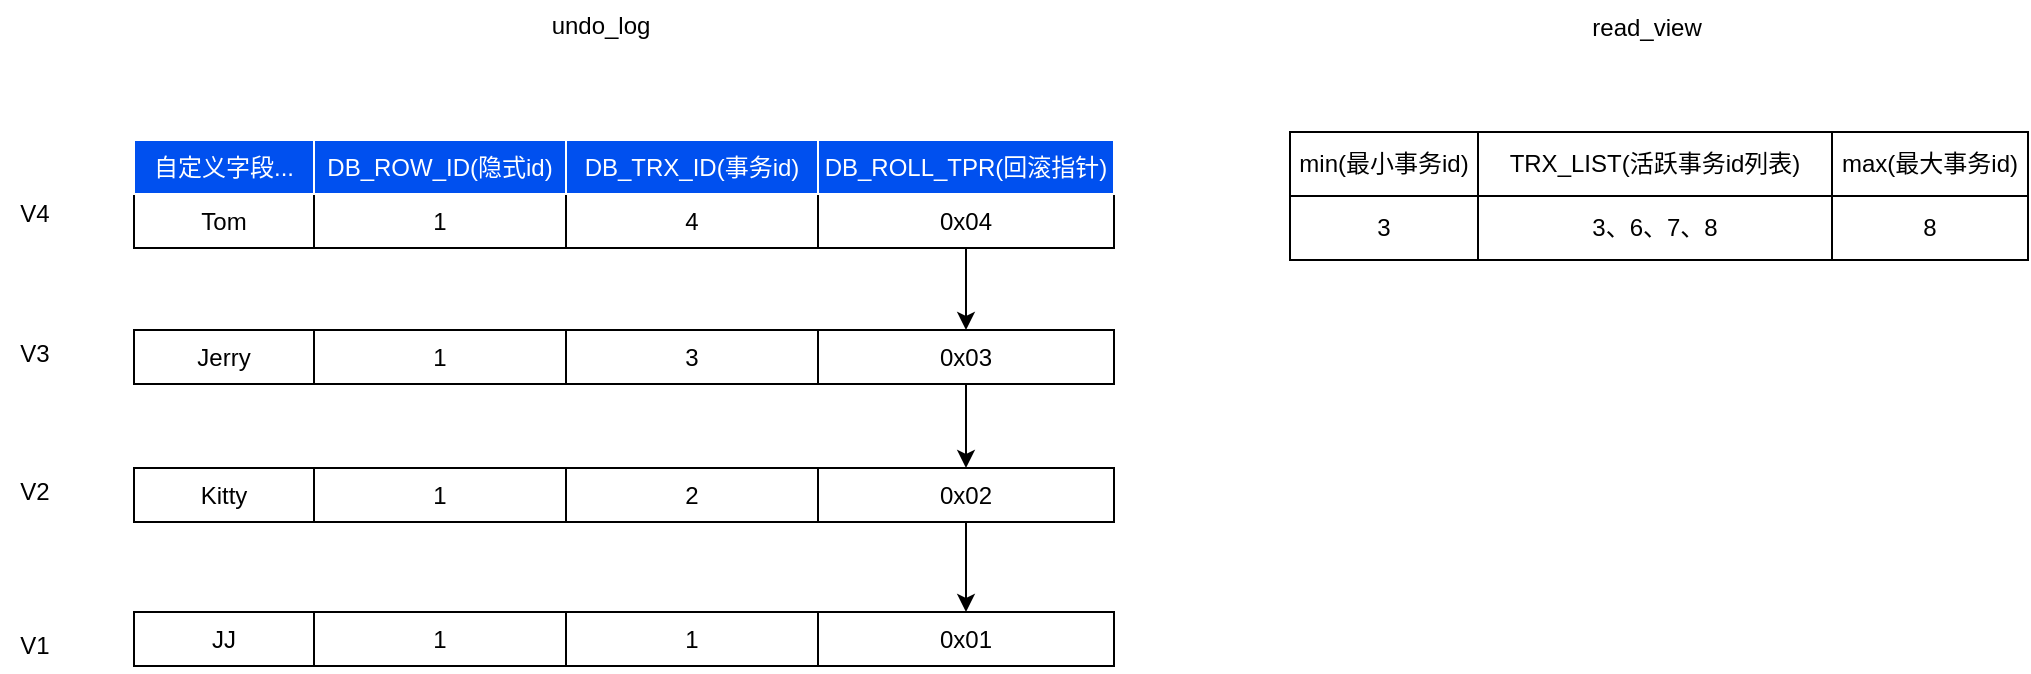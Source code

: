 <mxfile version="21.0.2" type="device"><diagram id="7zqprhUtzlbg4nQz_eMw" name="第 1 页"><mxGraphModel dx="2867" dy="857" grid="0" gridSize="10" guides="0" tooltips="1" connect="1" arrows="1" fold="1" page="0" pageScale="1" pageWidth="827" pageHeight="1169" math="0" shadow="0"><root><mxCell id="0"/><mxCell id="1" parent="0"/><mxCell id="gNfnUHyx24alURcn3rtH-1" value="Tom" style="rounded=0;whiteSpace=wrap;html=1;" vertex="1" parent="1"><mxGeometry x="-1343" y="-124" width="90" height="27" as="geometry"/></mxCell><mxCell id="gNfnUHyx24alURcn3rtH-2" value="1" style="rounded=0;whiteSpace=wrap;html=1;" vertex="1" parent="1"><mxGeometry x="-1253" y="-124" width="126" height="27" as="geometry"/></mxCell><mxCell id="gNfnUHyx24alURcn3rtH-3" value="4" style="rounded=0;whiteSpace=wrap;html=1;" vertex="1" parent="1"><mxGeometry x="-1127" y="-124" width="126" height="27" as="geometry"/></mxCell><mxCell id="gNfnUHyx24alURcn3rtH-17" style="edgeStyle=orthogonalEdgeStyle;rounded=0;orthogonalLoop=1;jettySize=auto;html=1;entryX=0.5;entryY=0;entryDx=0;entryDy=0;" edge="1" parent="1" source="gNfnUHyx24alURcn3rtH-4" target="gNfnUHyx24alURcn3rtH-8"><mxGeometry relative="1" as="geometry"/></mxCell><mxCell id="gNfnUHyx24alURcn3rtH-4" value="0x04" style="rounded=0;whiteSpace=wrap;html=1;" vertex="1" parent="1"><mxGeometry x="-1001" y="-124" width="148" height="27" as="geometry"/></mxCell><mxCell id="gNfnUHyx24alURcn3rtH-5" value="Jerry" style="rounded=0;whiteSpace=wrap;html=1;" vertex="1" parent="1"><mxGeometry x="-1343" y="-56" width="90" height="27" as="geometry"/></mxCell><mxCell id="gNfnUHyx24alURcn3rtH-6" value="1" style="rounded=0;whiteSpace=wrap;html=1;" vertex="1" parent="1"><mxGeometry x="-1253" y="-56" width="126" height="27" as="geometry"/></mxCell><mxCell id="gNfnUHyx24alURcn3rtH-7" value="3" style="rounded=0;whiteSpace=wrap;html=1;" vertex="1" parent="1"><mxGeometry x="-1127" y="-56" width="126" height="27" as="geometry"/></mxCell><mxCell id="gNfnUHyx24alURcn3rtH-18" style="edgeStyle=orthogonalEdgeStyle;rounded=0;orthogonalLoop=1;jettySize=auto;html=1;" edge="1" parent="1" source="gNfnUHyx24alURcn3rtH-8" target="gNfnUHyx24alURcn3rtH-16"><mxGeometry relative="1" as="geometry"/></mxCell><mxCell id="gNfnUHyx24alURcn3rtH-8" value="0x03" style="rounded=0;whiteSpace=wrap;html=1;" vertex="1" parent="1"><mxGeometry x="-1001" y="-56" width="148" height="27" as="geometry"/></mxCell><mxCell id="gNfnUHyx24alURcn3rtH-13" value="Kitty" style="rounded=0;whiteSpace=wrap;html=1;" vertex="1" parent="1"><mxGeometry x="-1343" y="13" width="90" height="27" as="geometry"/></mxCell><mxCell id="gNfnUHyx24alURcn3rtH-14" value="1" style="rounded=0;whiteSpace=wrap;html=1;" vertex="1" parent="1"><mxGeometry x="-1253" y="13" width="126" height="27" as="geometry"/></mxCell><mxCell id="gNfnUHyx24alURcn3rtH-15" value="2" style="rounded=0;whiteSpace=wrap;html=1;" vertex="1" parent="1"><mxGeometry x="-1127" y="13" width="126" height="27" as="geometry"/></mxCell><mxCell id="gNfnUHyx24alURcn3rtH-23" style="edgeStyle=orthogonalEdgeStyle;rounded=0;orthogonalLoop=1;jettySize=auto;html=1;" edge="1" parent="1" source="gNfnUHyx24alURcn3rtH-16" target="gNfnUHyx24alURcn3rtH-22"><mxGeometry relative="1" as="geometry"/></mxCell><mxCell id="gNfnUHyx24alURcn3rtH-16" value="0x02" style="rounded=0;whiteSpace=wrap;html=1;" vertex="1" parent="1"><mxGeometry x="-1001" y="13" width="148" height="27" as="geometry"/></mxCell><mxCell id="gNfnUHyx24alURcn3rtH-19" value="JJ" style="rounded=0;whiteSpace=wrap;html=1;" vertex="1" parent="1"><mxGeometry x="-1343" y="85" width="90" height="27" as="geometry"/></mxCell><mxCell id="gNfnUHyx24alURcn3rtH-20" value="1" style="rounded=0;whiteSpace=wrap;html=1;" vertex="1" parent="1"><mxGeometry x="-1253" y="85" width="126" height="27" as="geometry"/></mxCell><mxCell id="gNfnUHyx24alURcn3rtH-21" value="1" style="rounded=0;whiteSpace=wrap;html=1;" vertex="1" parent="1"><mxGeometry x="-1127" y="85" width="126" height="27" as="geometry"/></mxCell><mxCell id="gNfnUHyx24alURcn3rtH-22" value="0x01" style="rounded=0;whiteSpace=wrap;html=1;" vertex="1" parent="1"><mxGeometry x="-1001" y="85" width="148" height="27" as="geometry"/></mxCell><mxCell id="gNfnUHyx24alURcn3rtH-24" value="V1" style="text;html=1;align=center;verticalAlign=middle;resizable=0;points=[];autosize=1;strokeColor=none;fillColor=none;" vertex="1" parent="1"><mxGeometry x="-1410" y="89" width="33" height="26" as="geometry"/></mxCell><mxCell id="gNfnUHyx24alURcn3rtH-25" value="V2" style="text;html=1;align=center;verticalAlign=middle;resizable=0;points=[];autosize=1;strokeColor=none;fillColor=none;" vertex="1" parent="1"><mxGeometry x="-1410" y="12" width="33" height="26" as="geometry"/></mxCell><mxCell id="gNfnUHyx24alURcn3rtH-26" value="V3" style="text;html=1;align=center;verticalAlign=middle;resizable=0;points=[];autosize=1;strokeColor=none;fillColor=none;" vertex="1" parent="1"><mxGeometry x="-1410" y="-57" width="33" height="26" as="geometry"/></mxCell><mxCell id="gNfnUHyx24alURcn3rtH-27" value="V4" style="text;html=1;align=center;verticalAlign=middle;resizable=0;points=[];autosize=1;strokeColor=none;fillColor=none;" vertex="1" parent="1"><mxGeometry x="-1410" y="-127" width="33" height="26" as="geometry"/></mxCell><mxCell id="gNfnUHyx24alURcn3rtH-28" value="min(最小事务id)" style="rounded=0;whiteSpace=wrap;html=1;" vertex="1" parent="1"><mxGeometry x="-765" y="-155" width="94" height="32" as="geometry"/></mxCell><mxCell id="gNfnUHyx24alURcn3rtH-29" value="TRX_LIST(活跃事务id列表)" style="rounded=0;whiteSpace=wrap;html=1;" vertex="1" parent="1"><mxGeometry x="-671" y="-155" width="177" height="32" as="geometry"/></mxCell><mxCell id="gNfnUHyx24alURcn3rtH-30" value="max(最大事务id)" style="rounded=0;whiteSpace=wrap;html=1;" vertex="1" parent="1"><mxGeometry x="-494" y="-155" width="98" height="32" as="geometry"/></mxCell><mxCell id="gNfnUHyx24alURcn3rtH-31" value="3" style="rounded=0;whiteSpace=wrap;html=1;" vertex="1" parent="1"><mxGeometry x="-765" y="-123" width="94" height="32" as="geometry"/></mxCell><mxCell id="gNfnUHyx24alURcn3rtH-32" value="3、6、7、8" style="rounded=0;whiteSpace=wrap;html=1;" vertex="1" parent="1"><mxGeometry x="-671" y="-123" width="177" height="32" as="geometry"/></mxCell><mxCell id="gNfnUHyx24alURcn3rtH-33" value="8" style="rounded=0;whiteSpace=wrap;html=1;" vertex="1" parent="1"><mxGeometry x="-494" y="-123" width="98" height="32" as="geometry"/></mxCell><mxCell id="gNfnUHyx24alURcn3rtH-34" value="自定义字段..." style="rounded=0;whiteSpace=wrap;html=1;fillColor=#0050ef;fontColor=#ffffff;strokeColor=#ffffff;" vertex="1" parent="1"><mxGeometry x="-1343" y="-151" width="90" height="27" as="geometry"/></mxCell><mxCell id="gNfnUHyx24alURcn3rtH-35" value="DB_ROW_ID(隐式id)" style="rounded=0;whiteSpace=wrap;html=1;fillColor=#0050ef;fontColor=#ffffff;strokeColor=#ffffff;" vertex="1" parent="1"><mxGeometry x="-1253" y="-151" width="126" height="27" as="geometry"/></mxCell><mxCell id="gNfnUHyx24alURcn3rtH-36" value="DB_TRX_ID(事务id)" style="rounded=0;whiteSpace=wrap;html=1;fillColor=#0050ef;fontColor=#ffffff;strokeColor=#ffffff;" vertex="1" parent="1"><mxGeometry x="-1127" y="-151" width="126" height="27" as="geometry"/></mxCell><mxCell id="gNfnUHyx24alURcn3rtH-37" value="DB_ROLL_TPR(回滚指针)" style="rounded=0;whiteSpace=wrap;html=1;fillColor=#0050ef;fontColor=#ffffff;strokeColor=#ffffff;" vertex="1" parent="1"><mxGeometry x="-1001" y="-151" width="148" height="27" as="geometry"/></mxCell><mxCell id="gNfnUHyx24alURcn3rtH-38" value="undo_log" style="text;html=1;align=center;verticalAlign=middle;resizable=0;points=[];autosize=1;strokeColor=none;fillColor=none;" vertex="1" parent="1"><mxGeometry x="-1144" y="-221" width="67" height="26" as="geometry"/></mxCell><mxCell id="gNfnUHyx24alURcn3rtH-39" value="read_view" style="text;html=1;align=center;verticalAlign=middle;resizable=0;points=[];autosize=1;strokeColor=none;fillColor=none;" vertex="1" parent="1"><mxGeometry x="-624" y="-220" width="73" height="26" as="geometry"/></mxCell></root></mxGraphModel></diagram></mxfile>
